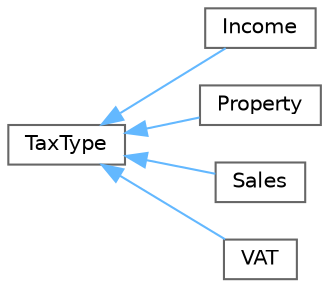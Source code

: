 digraph "Graphical Class Hierarchy"
{
 // LATEX_PDF_SIZE
  bgcolor="transparent";
  edge [fontname=Helvetica,fontsize=10,labelfontname=Helvetica,labelfontsize=10];
  node [fontname=Helvetica,fontsize=10,shape=box,height=0.2,width=0.4];
  rankdir="LR";
  Node0 [id="Node000000",label="TaxType",height=0.2,width=0.4,color="grey40", fillcolor="white", style="filled",URL="$classTaxType.html",tooltip="Represents a specific type of tax with a rate and type identifier."];
  Node0 -> Node1 [id="edge31_Node000000_Node000001",dir="back",color="steelblue1",style="solid",tooltip=" "];
  Node1 [id="Node000001",label="Income",height=0.2,width=0.4,color="grey40", fillcolor="white", style="filled",URL="$classIncome.html",tooltip="Manages income-related operations."];
  Node0 -> Node2 [id="edge32_Node000000_Node000002",dir="back",color="steelblue1",style="solid",tooltip=" "];
  Node2 [id="Node000002",label="Property",height=0.2,width=0.4,color="grey40", fillcolor="white", style="filled",URL="$classProperty.html",tooltip="Represents a property with specific attributes and behaviors related to property tax calculation."];
  Node0 -> Node3 [id="edge33_Node000000_Node000003",dir="back",color="steelblue1",style="solid",tooltip=" "];
  Node3 [id="Node000003",label="Sales",height=0.2,width=0.4,color="grey40", fillcolor="white", style="filled",URL="$classSales.html",tooltip="Represents a type of tax that includes a base sales tax, an environmental levy, and a service fee."];
  Node0 -> Node4 [id="edge34_Node000000_Node000004",dir="back",color="steelblue1",style="solid",tooltip=" "];
  Node4 [id="Node000004",label="VAT",height=0.2,width=0.4,color="grey40", fillcolor="white", style="filled",URL="$classVAT.html",tooltip="A class that represents Value Added Tax (VAT)."];
}
